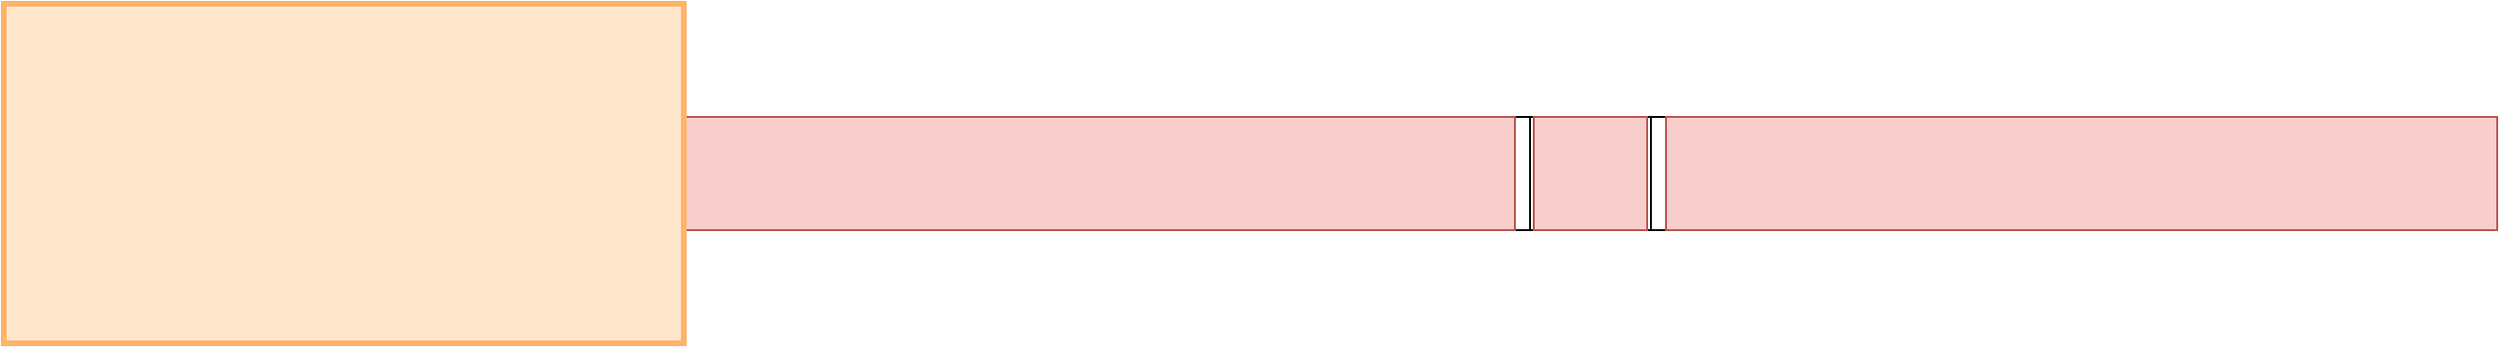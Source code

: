 <mxfile version="28.2.1">
  <diagram name="Page-1" id="wUtA3413zEwDnDfHv2xh">
    <mxGraphModel dx="947" dy="603" grid="1" gridSize="10" guides="1" tooltips="1" connect="1" arrows="1" fold="1" page="1" pageScale="1" pageWidth="2339" pageHeight="3300" math="0" shadow="0">
      <root>
        <mxCell id="0" />
        <mxCell id="1" parent="0" />
        <mxCell id="rpj4GmycmHNuaaUiwoZ4-1" value="" style="shape=process;whiteSpace=wrap;html=1;backgroundOutline=1;" vertex="1" parent="1">
          <mxGeometry x="880" y="290" width="80" height="60" as="geometry" />
        </mxCell>
        <mxCell id="rpj4GmycmHNuaaUiwoZ4-2" value="" style="rounded=0;whiteSpace=wrap;html=1;fillColor=#f8cecc;strokeColor=#b85450;" vertex="1" parent="1">
          <mxGeometry x="960" y="290" width="440" height="60" as="geometry" />
        </mxCell>
        <mxCell id="rpj4GmycmHNuaaUiwoZ4-3" value="" style="rounded=0;whiteSpace=wrap;html=1;fillColor=#f8cecc;strokeColor=#b85450;" vertex="1" parent="1">
          <mxGeometry x="440" y="290" width="440" height="60" as="geometry" />
        </mxCell>
        <mxCell id="rpj4GmycmHNuaaUiwoZ4-4" value="" style="whiteSpace=wrap;html=1;aspect=fixed;fillColor=#f8cecc;strokeColor=#b85450;" vertex="1" parent="1">
          <mxGeometry x="890" y="290" width="60" height="60" as="geometry" />
        </mxCell>
        <mxCell id="rpj4GmycmHNuaaUiwoZ4-5" value="" style="rounded=0;whiteSpace=wrap;html=1;fillColor=#ffe6cc;strokeColor=#FFB366;strokeWidth=3;" vertex="1" parent="1">
          <mxGeometry x="80" y="230" width="360" height="180" as="geometry" />
        </mxCell>
      </root>
    </mxGraphModel>
  </diagram>
</mxfile>
